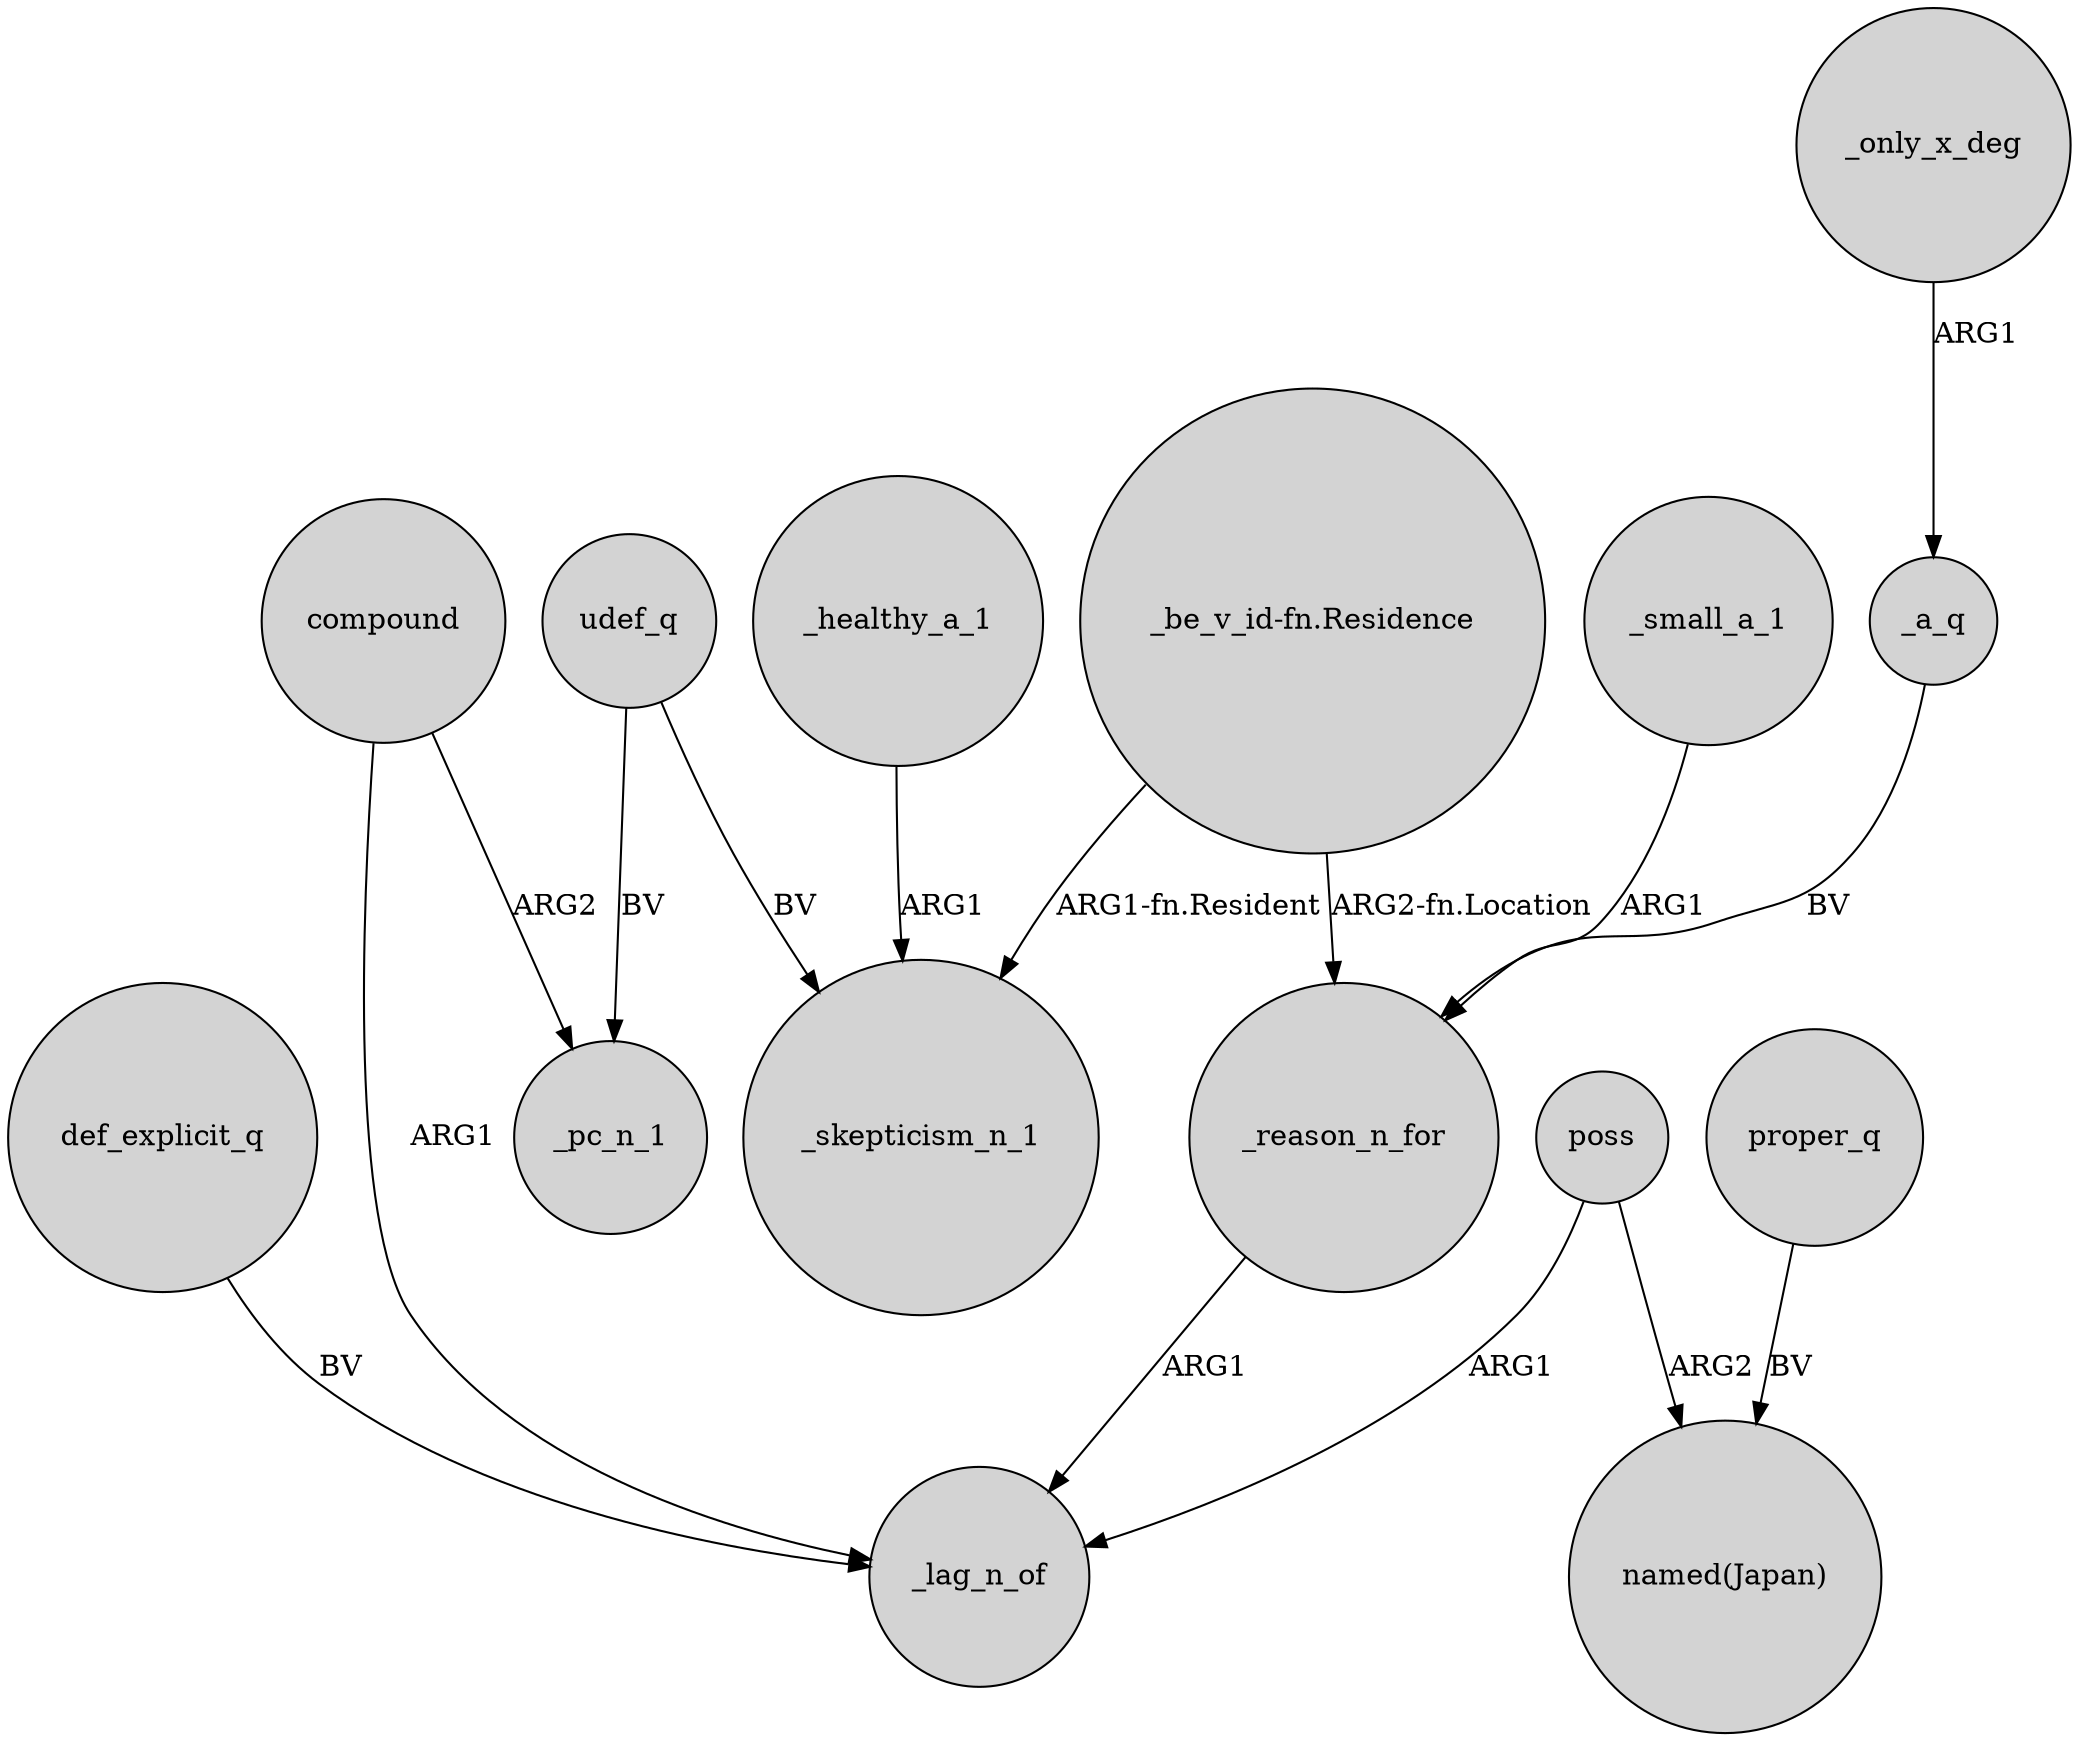 digraph {
	node [shape=circle style=filled]
	udef_q -> _pc_n_1 [label=BV]
	compound -> _lag_n_of [label=ARG1]
	_small_a_1 -> _reason_n_for [label=ARG1]
	_a_q -> _reason_n_for [label=BV]
	proper_q -> "named(Japan)" [label=BV]
	"_be_v_id-fn.Residence" -> _reason_n_for [label="ARG2-fn.Location"]
	udef_q -> _skepticism_n_1 [label=BV]
	def_explicit_q -> _lag_n_of [label=BV]
	compound -> _pc_n_1 [label=ARG2]
	_healthy_a_1 -> _skepticism_n_1 [label=ARG1]
	poss -> _lag_n_of [label=ARG1]
	"_be_v_id-fn.Residence" -> _skepticism_n_1 [label="ARG1-fn.Resident"]
	poss -> "named(Japan)" [label=ARG2]
	_reason_n_for -> _lag_n_of [label=ARG1]
	_only_x_deg -> _a_q [label=ARG1]
}
